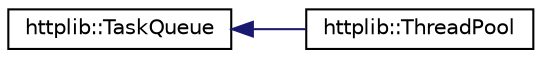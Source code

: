 digraph "Graphical Class Hierarchy"
{
 // LATEX_PDF_SIZE
  edge [fontname="Helvetica",fontsize="10",labelfontname="Helvetica",labelfontsize="10"];
  node [fontname="Helvetica",fontsize="10",shape=record];
  rankdir="LR";
  Node0 [label="httplib::TaskQueue",height=0.2,width=0.4,color="black", fillcolor="white", style="filled",URL="$classhttplib_1_1TaskQueue.html",tooltip=" "];
  Node0 -> Node1 [dir="back",color="midnightblue",fontsize="10",style="solid",fontname="Helvetica"];
  Node1 [label="httplib::ThreadPool",height=0.2,width=0.4,color="black", fillcolor="white", style="filled",URL="$classhttplib_1_1ThreadPool.html",tooltip=" "];
}
